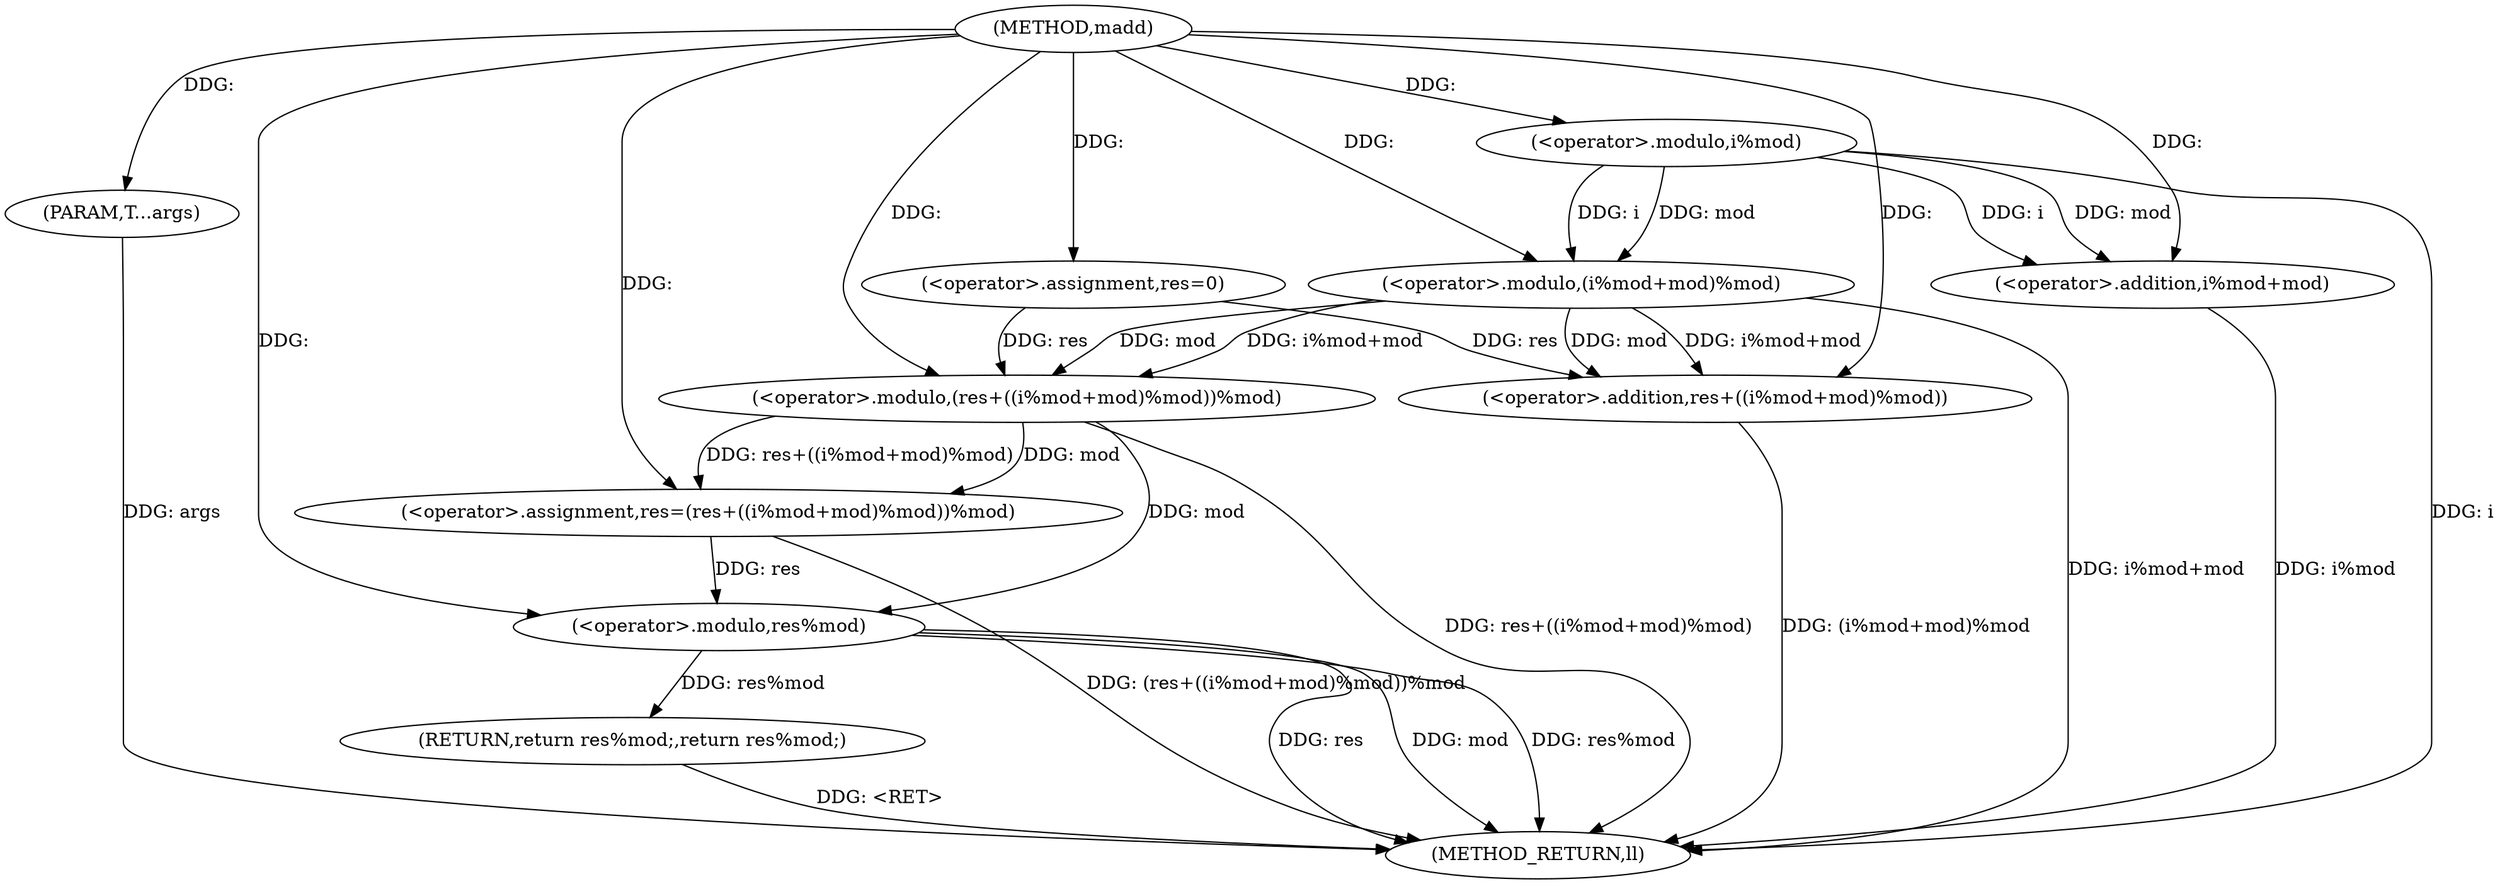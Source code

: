 digraph "madd" {  
"1000115" [label = "(METHOD,madd)" ]
"1000142" [label = "(METHOD_RETURN,ll)" ]
"1000116" [label = "(PARAM,T...args)" ]
"1000119" [label = "(<operator>.assignment,res=0)" ]
"1000138" [label = "(RETURN,return res%mod;,return res%mod;)" ]
"1000125" [label = "(<operator>.assignment,res=(res+((i%mod+mod)%mod))%mod)" ]
"1000139" [label = "(<operator>.modulo,res%mod)" ]
"1000127" [label = "(<operator>.modulo,(res+((i%mod+mod)%mod))%mod)" ]
"1000128" [label = "(<operator>.addition,res+((i%mod+mod)%mod))" ]
"1000130" [label = "(<operator>.modulo,(i%mod+mod)%mod)" ]
"1000131" [label = "(<operator>.addition,i%mod+mod)" ]
"1000132" [label = "(<operator>.modulo,i%mod)" ]
  "1000138" -> "1000142"  [ label = "DDG: <RET>"] 
  "1000116" -> "1000142"  [ label = "DDG: args"] 
  "1000131" -> "1000142"  [ label = "DDG: i%mod"] 
  "1000130" -> "1000142"  [ label = "DDG: i%mod+mod"] 
  "1000128" -> "1000142"  [ label = "DDG: (i%mod+mod)%mod"] 
  "1000127" -> "1000142"  [ label = "DDG: res+((i%mod+mod)%mod)"] 
  "1000125" -> "1000142"  [ label = "DDG: (res+((i%mod+mod)%mod))%mod"] 
  "1000139" -> "1000142"  [ label = "DDG: res"] 
  "1000139" -> "1000142"  [ label = "DDG: mod"] 
  "1000139" -> "1000142"  [ label = "DDG: res%mod"] 
  "1000132" -> "1000142"  [ label = "DDG: i"] 
  "1000115" -> "1000116"  [ label = "DDG: "] 
  "1000115" -> "1000119"  [ label = "DDG: "] 
  "1000139" -> "1000138"  [ label = "DDG: res%mod"] 
  "1000127" -> "1000125"  [ label = "DDG: res+((i%mod+mod)%mod)"] 
  "1000127" -> "1000125"  [ label = "DDG: mod"] 
  "1000115" -> "1000125"  [ label = "DDG: "] 
  "1000125" -> "1000139"  [ label = "DDG: res"] 
  "1000115" -> "1000139"  [ label = "DDG: "] 
  "1000127" -> "1000139"  [ label = "DDG: mod"] 
  "1000119" -> "1000127"  [ label = "DDG: res"] 
  "1000115" -> "1000127"  [ label = "DDG: "] 
  "1000130" -> "1000127"  [ label = "DDG: mod"] 
  "1000130" -> "1000127"  [ label = "DDG: i%mod+mod"] 
  "1000119" -> "1000128"  [ label = "DDG: res"] 
  "1000115" -> "1000128"  [ label = "DDG: "] 
  "1000130" -> "1000128"  [ label = "DDG: mod"] 
  "1000130" -> "1000128"  [ label = "DDG: i%mod+mod"] 
  "1000132" -> "1000130"  [ label = "DDG: i"] 
  "1000132" -> "1000130"  [ label = "DDG: mod"] 
  "1000115" -> "1000130"  [ label = "DDG: "] 
  "1000132" -> "1000131"  [ label = "DDG: i"] 
  "1000132" -> "1000131"  [ label = "DDG: mod"] 
  "1000115" -> "1000131"  [ label = "DDG: "] 
  "1000115" -> "1000132"  [ label = "DDG: "] 
}
